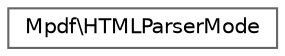 digraph "Graphical Class Hierarchy"
{
 // LATEX_PDF_SIZE
  bgcolor="transparent";
  edge [fontname=Helvetica,fontsize=10,labelfontname=Helvetica,labelfontsize=10];
  node [fontname=Helvetica,fontsize=10,shape=box,height=0.2,width=0.4];
  rankdir="LR";
  Node0 [id="Node000000",label="Mpdf\\HTMLParserMode",height=0.2,width=0.4,color="grey40", fillcolor="white", style="filled",URL="$classMpdf_1_1HTMLParserMode.html",tooltip=" "];
}
